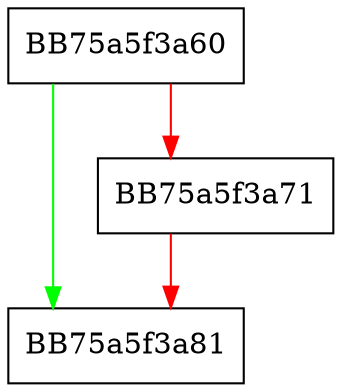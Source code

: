 digraph InternalRelease {
  node [shape="box"];
  graph [splines=ortho];
  BB75a5f3a60 -> BB75a5f3a81 [color="green"];
  BB75a5f3a60 -> BB75a5f3a71 [color="red"];
  BB75a5f3a71 -> BB75a5f3a81 [color="red"];
}